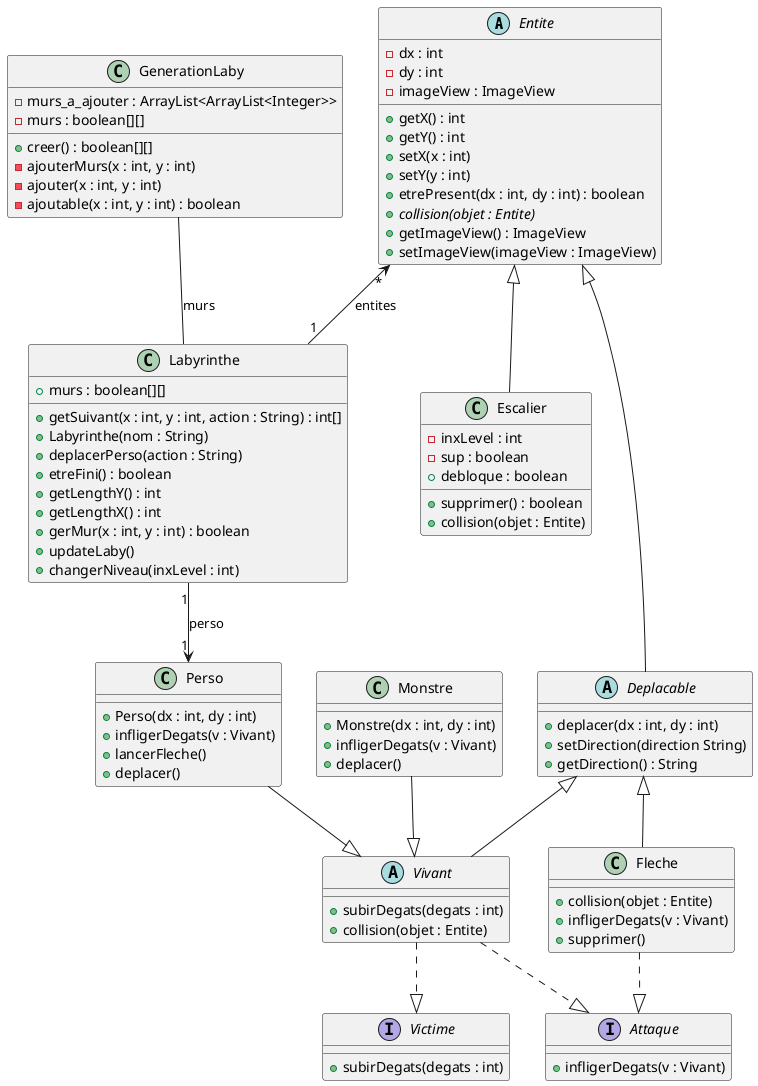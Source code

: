 @startuml

abstract class Entite{
-dx : int
-dy : int
-imageView : ImageView
+getX() : int
+getY() : int
+setX(x : int)
+setY(y : int)
+etrePresent(dx : int, dy : int) : boolean
+{abstract}collision(objet : Entite)
+getImageView() : ImageView
+setImageView(imageView : ImageView)
}

abstract class Deplacable{
+deplacer(dx : int, dy : int)
+setDirection(direction String)
+getDirection() : String
}

class Perso{
+Perso(dx : int, dy : int)
+infligerDegats(v : Vivant)
+lancerFleche()
+deplacer()
}

class Monstre{
+Monstre(dx : int, dy : int)
+infligerDegats(v : Vivant)
+deplacer()
}

abstract class Vivant{
+subirDegats(degats : int)
+collision(objet : Entite)
}

interface Victime {
+subirDegats(degats : int)
}

interface Attaque {
+infligerDegats(v : Vivant)
}

class Fleche {
+collision(objet : Entite)
+infligerDegats(v : Vivant)
+supprimer()
}

class Escalier{
-inxLevel : int
-sup : boolean
+debloque : boolean
+supprimer() : boolean
+collision(objet : Entite)
}

class Labyrinthe{
+murs : boolean[][]
+getSuivant(x : int, y : int, action : String) : int[]
+Labyrinthe(nom : String)
+deplacerPerso(action : String)
+etreFini() : boolean
+getLengthY() : int
+getLengthX() : int
+gerMur(x : int, y : int) : boolean
+updateLaby()
+changerNiveau(inxLevel : int)
}

class GenerationLaby {
-murs_a_ajouter : ArrayList<ArrayList<Integer>>
-murs : boolean[][]
+creer() : boolean[][]
-ajouterMurs(x : int, y : int)
-ajouter(x : int, y : int)
-ajoutable(x : int, y : int) : boolean
}

Entite <|-- Deplacable
Deplacable <|-- Fleche
Deplacable <|-- Vivant
Perso --|> Vivant
Monstre --|> Vivant
Vivant ..|> Victime
Vivant ..|> Attaque
Fleche ..|> Attaque
Entite <|-- Escalier
Entite "*" <-- "1" Labyrinthe : entites
Labyrinthe "1" --> "1" Perso : perso
GenerationLaby -- Labyrinthe : murs
@enduml